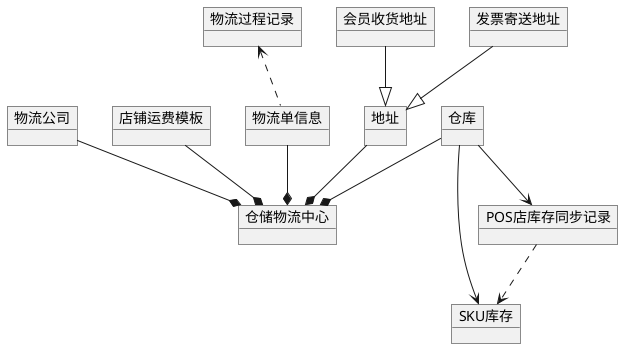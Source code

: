 @startuml

object 仓储物流中心
object 仓库
object SKU库存
object POS店库存同步记录
object 物流公司
object 店铺运费模板
object 物流单信息
object 物流过程记录
object 地址
object 会员收货地址
object 发票寄送地址

仓库  --*  仓储物流中心
仓库  --> SKU库存
仓库  --> POS店库存同步记录
POS店库存同步记录 ..> SKU库存
物流公司--* 仓储物流中心
店铺运费模板 --* 仓储物流中心
物流单信息 --* 仓储物流中心
物流过程记录 <..  物流单信息
地址 --* 仓储物流中心
会员收货地址 --|> 地址
发票寄送地址 --|> 地址
@enduml